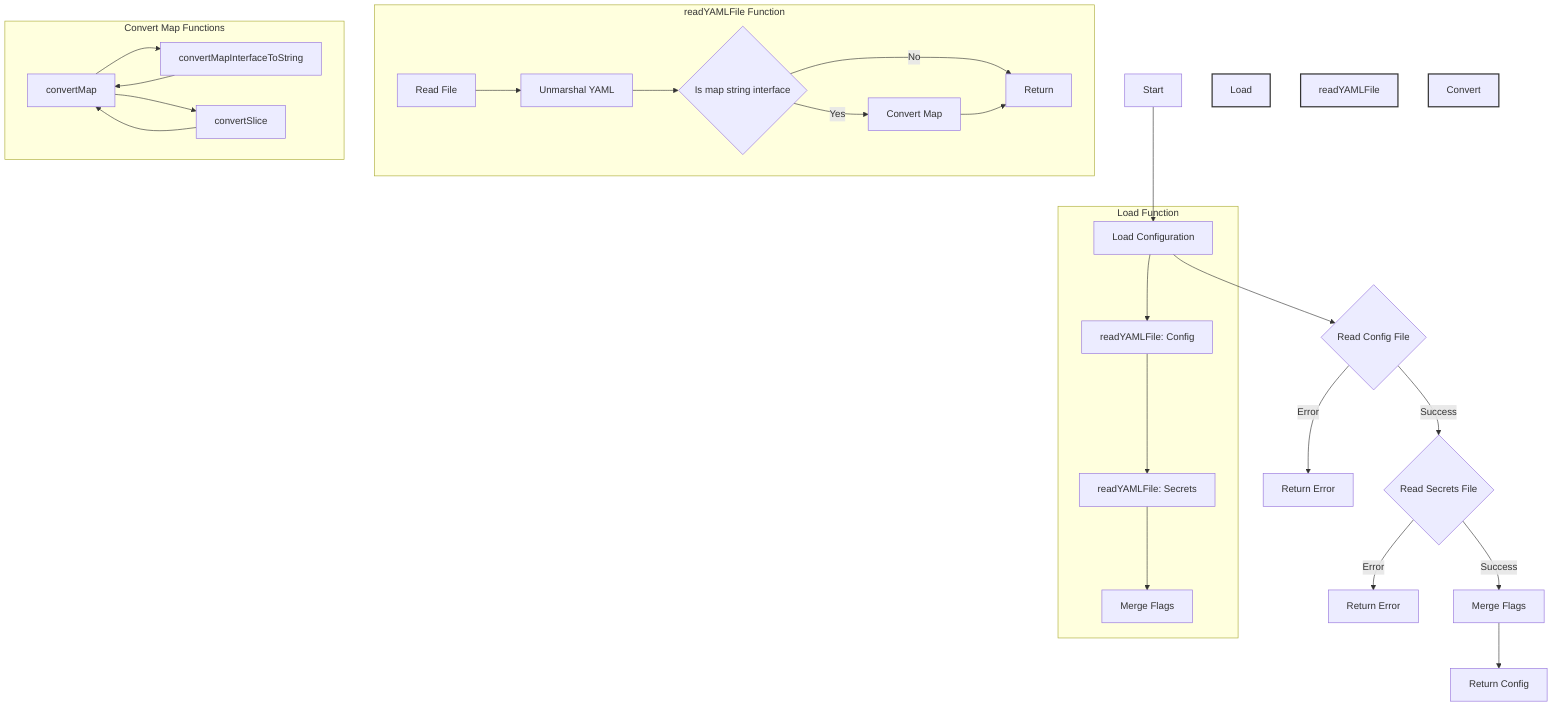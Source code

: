 flowchart TD
    A[Start] --> B[Load Configuration]
    B --> C{Read Config File}
    C -->|Success| D{Read Secrets File}
    C -->|Error| E[Return Error]
    D -->|Success| F[Merge Flags]
    D -->|Error| G[Return Error]
    F --> H[Return Config]

    subgraph Load Function
        B --> I[readYAMLFile: Config]
        I --> J[readYAMLFile: Secrets]
        J --> K[Merge Flags]
    end

    subgraph readYAMLFile Function
        L[Read File] --> M[Unmarshal YAML]
        M --> N{Is map string interface}
        N -->|Yes| O[Convert Map]
        N -->|No| P[Return]
        O --> P
    end

    subgraph Convert Map Functions
        Q[convertMap] --> R[convertMapInterfaceToString]
        Q --> S[convertSlice]
        R --> Q
        S --> Q
    end

    style Load Function fill:#f9f,stroke:#333,stroke-width:2px
    style readYAMLFile Function fill:#ccf,stroke:#333,stroke-width:2px
    style Convert Map Functions fill:#cfc,stroke:#333,stroke-width:2px